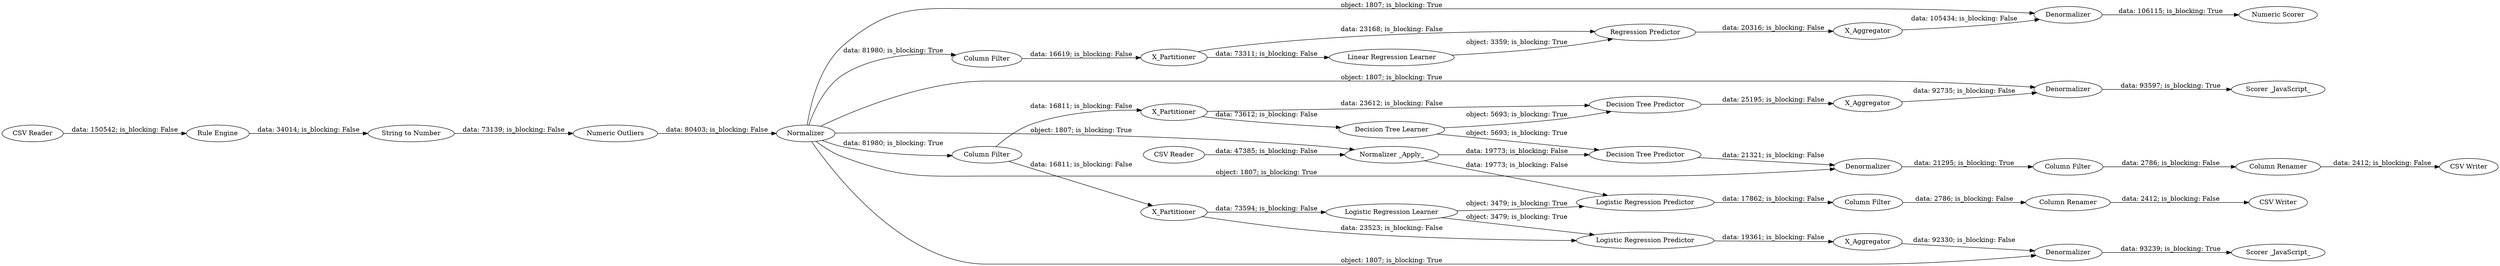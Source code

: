 digraph {
	"-3615227647637950070_42" [label="CSV Writer"]
	"-3615227647637950070_45" [label="Column Filter"]
	"-3615227647637950070_34" [label=X_Aggregator]
	"-3615227647637950070_29" [label=X_Aggregator]
	"-3615227647637950070_23" [label=Normalizer]
	"-3615227647637950070_41" [label="Column Filter"]
	"-3615227647637950070_30" [label=X_Partitioner]
	"-3615227647637950070_31" [label=X_Aggregator]
	"-3615227647637950070_35" [label=Denormalizer]
	"-3615227647637950070_12" [label="Column Filter"]
	"-3615227647637950070_39" [label="Decision Tree Predictor"]
	"-3615227647637950070_43" [label="Column Renamer"]
	"-3615227647637950070_32" [label="Scorer _JavaScript_"]
	"-3615227647637950070_33" [label=X_Partitioner]
	"-3615227647637950070_6" [label="Regression Predictor"]
	"-3615227647637950070_36" [label=Denormalizer]
	"-3615227647637950070_47" [label="CSV Writer"]
	"-3615227647637950070_38" [label="Normalizer _Apply_"]
	"-3615227647637950070_3" [label="String to Number"]
	"-3615227647637950070_48" [label="Numeric Outliers"]
	"-3615227647637950070_28" [label=X_Partitioner]
	"-3615227647637950070_40" [label=Denormalizer]
	"-3615227647637950070_2" [label="CSV Reader"]
	"-3615227647637950070_25" [label="Decision Tree Learner"]
	"-3615227647637950070_27" [label="Scorer _JavaScript_"]
	"-3615227647637950070_37" [label=Denormalizer]
	"-3615227647637950070_14" [label="Column Filter"]
	"-3615227647637950070_8" [label="Logistic Regression Predictor"]
	"-3615227647637950070_10" [label="Rule Engine"]
	"-3615227647637950070_7" [label="Numeric Scorer"]
	"-3615227647637950070_24" [label="CSV Reader"]
	"-3615227647637950070_26" [label="Decision Tree Predictor"]
	"-3615227647637950070_44" [label="Logistic Regression Predictor"]
	"-3615227647637950070_5" [label="Linear Regression Learner"]
	"-3615227647637950070_9" [label="Logistic Regression Learner"]
	"-3615227647637950070_46" [label="Column Renamer"]
	"-3615227647637950070_44" -> "-3615227647637950070_45" [label="data: 17862; is_blocking: False"]
	"-3615227647637950070_23" -> "-3615227647637950070_38" [label="object: 1807; is_blocking: True"]
	"-3615227647637950070_23" -> "-3615227647637950070_37" [label="object: 1807; is_blocking: True"]
	"-3615227647637950070_26" -> "-3615227647637950070_31" [label="data: 25195; is_blocking: False"]
	"-3615227647637950070_28" -> "-3615227647637950070_5" [label="data: 73311; is_blocking: False"]
	"-3615227647637950070_23" -> "-3615227647637950070_40" [label="object: 1807; is_blocking: True"]
	"-3615227647637950070_38" -> "-3615227647637950070_39" [label="data: 19773; is_blocking: False"]
	"-3615227647637950070_3" -> "-3615227647637950070_48" [label="data: 73139; is_blocking: False"]
	"-3615227647637950070_33" -> "-3615227647637950070_8" [label="data: 23523; is_blocking: False"]
	"-3615227647637950070_35" -> "-3615227647637950070_7" [label="data: 106115; is_blocking: True"]
	"-3615227647637950070_10" -> "-3615227647637950070_3" [label="data: 34014; is_blocking: False"]
	"-3615227647637950070_30" -> "-3615227647637950070_26" [label="data: 23612; is_blocking: False"]
	"-3615227647637950070_31" -> "-3615227647637950070_36" [label="data: 92735; is_blocking: False"]
	"-3615227647637950070_41" -> "-3615227647637950070_43" [label="data: 2786; is_blocking: False"]
	"-3615227647637950070_9" -> "-3615227647637950070_8" [label="object: 3479; is_blocking: True"]
	"-3615227647637950070_39" -> "-3615227647637950070_40" [label="data: 21321; is_blocking: False"]
	"-3615227647637950070_36" -> "-3615227647637950070_32" [label="data: 93597; is_blocking: True"]
	"-3615227647637950070_25" -> "-3615227647637950070_26" [label="object: 5693; is_blocking: True"]
	"-3615227647637950070_12" -> "-3615227647637950070_28" [label="data: 16619; is_blocking: False"]
	"-3615227647637950070_40" -> "-3615227647637950070_41" [label="data: 21295; is_blocking: True"]
	"-3615227647637950070_48" -> "-3615227647637950070_23" [label="data: 80403; is_blocking: False"]
	"-3615227647637950070_5" -> "-3615227647637950070_6" [label="object: 3359; is_blocking: True"]
	"-3615227647637950070_34" -> "-3615227647637950070_37" [label="data: 92330; is_blocking: False"]
	"-3615227647637950070_23" -> "-3615227647637950070_36" [label="object: 1807; is_blocking: True"]
	"-3615227647637950070_30" -> "-3615227647637950070_25" [label="data: 73612; is_blocking: False"]
	"-3615227647637950070_38" -> "-3615227647637950070_44" [label="data: 19773; is_blocking: False"]
	"-3615227647637950070_6" -> "-3615227647637950070_29" [label="data: 20316; is_blocking: False"]
	"-3615227647637950070_14" -> "-3615227647637950070_30" [label="data: 16811; is_blocking: False"]
	"-3615227647637950070_29" -> "-3615227647637950070_35" [label="data: 105434; is_blocking: False"]
	"-3615227647637950070_45" -> "-3615227647637950070_46" [label="data: 2786; is_blocking: False"]
	"-3615227647637950070_23" -> "-3615227647637950070_12" [label="data: 81980; is_blocking: True"]
	"-3615227647637950070_24" -> "-3615227647637950070_38" [label="data: 47385; is_blocking: False"]
	"-3615227647637950070_14" -> "-3615227647637950070_33" [label="data: 16811; is_blocking: False"]
	"-3615227647637950070_23" -> "-3615227647637950070_14" [label="data: 81980; is_blocking: True"]
	"-3615227647637950070_25" -> "-3615227647637950070_39" [label="object: 5693; is_blocking: True"]
	"-3615227647637950070_2" -> "-3615227647637950070_10" [label="data: 150542; is_blocking: False"]
	"-3615227647637950070_43" -> "-3615227647637950070_42" [label="data: 2412; is_blocking: False"]
	"-3615227647637950070_23" -> "-3615227647637950070_35" [label="object: 1807; is_blocking: True"]
	"-3615227647637950070_37" -> "-3615227647637950070_27" [label="data: 93239; is_blocking: True"]
	"-3615227647637950070_46" -> "-3615227647637950070_47" [label="data: 2412; is_blocking: False"]
	"-3615227647637950070_28" -> "-3615227647637950070_6" [label="data: 23168; is_blocking: False"]
	"-3615227647637950070_8" -> "-3615227647637950070_34" [label="data: 19361; is_blocking: False"]
	"-3615227647637950070_33" -> "-3615227647637950070_9" [label="data: 73594; is_blocking: False"]
	"-3615227647637950070_9" -> "-3615227647637950070_44" [label="object: 3479; is_blocking: True"]
	rankdir=LR
}
